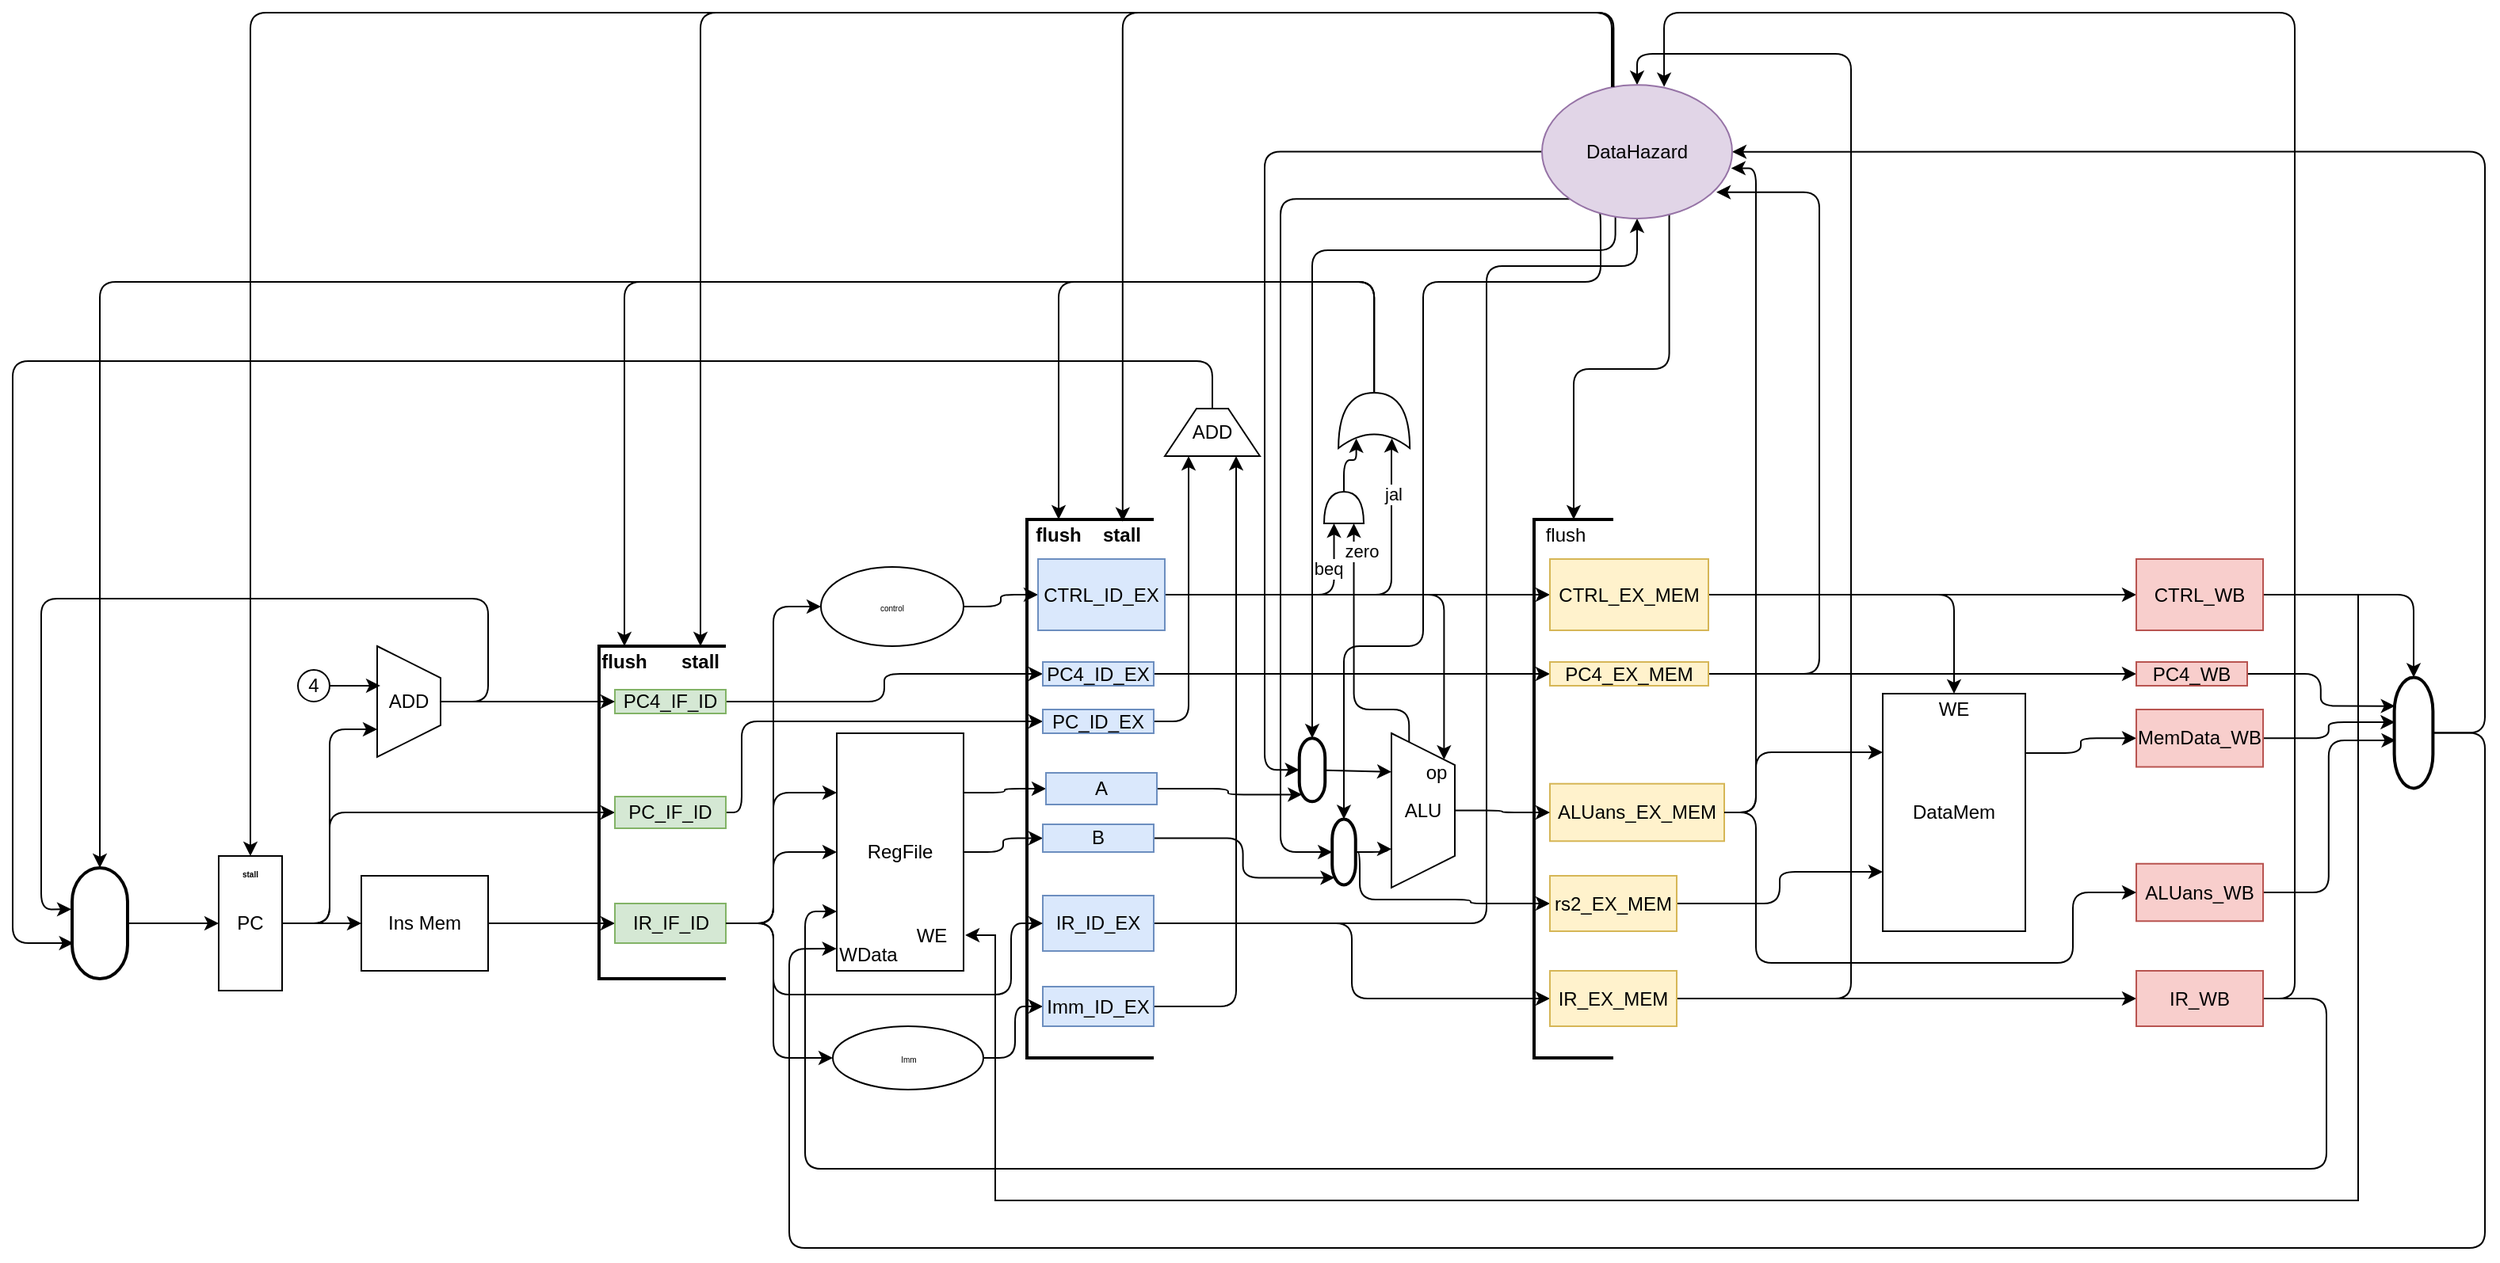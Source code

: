 <mxfile version="14.6.13" type="github">
  <diagram id="iIHYUd3_f0RwSLK5Qi1C" name="Page-1">
    <mxGraphModel dx="2595" dy="1370" grid="1" gridSize="10" guides="1" tooltips="1" connect="1" arrows="1" fold="1" page="1" pageScale="1" pageWidth="2336" pageHeight="1654" math="0" shadow="0">
      <root>
        <mxCell id="0" />
        <mxCell id="1" parent="0" />
        <mxCell id="OzW8gkyC8wNDTE9PfF5A-3" style="edgeStyle=orthogonalEdgeStyle;orthogonalLoop=1;jettySize=auto;html=1;exitX=1;exitY=0.5;exitDx=0;exitDy=0;entryX=0;entryY=0.5;entryDx=0;entryDy=0;" edge="1" parent="1" source="OzW8gkyC8wNDTE9PfF5A-1" target="OzW8gkyC8wNDTE9PfF5A-2">
          <mxGeometry relative="1" as="geometry" />
        </mxCell>
        <mxCell id="OzW8gkyC8wNDTE9PfF5A-16" style="edgeStyle=orthogonalEdgeStyle;orthogonalLoop=1;jettySize=auto;html=1;exitX=1;exitY=0.5;exitDx=0;exitDy=0;entryX=0;entryY=0.5;entryDx=0;entryDy=0;" edge="1" parent="1" source="OzW8gkyC8wNDTE9PfF5A-1" target="OzW8gkyC8wNDTE9PfF5A-12">
          <mxGeometry relative="1" as="geometry">
            <Array as="points">
              <mxPoint x="588" y="1075" />
              <mxPoint x="588" y="1005" />
            </Array>
          </mxGeometry>
        </mxCell>
        <mxCell id="OzW8gkyC8wNDTE9PfF5A-19" style="edgeStyle=orthogonalEdgeStyle;orthogonalLoop=1;jettySize=auto;html=1;exitX=1;exitY=0.5;exitDx=0;exitDy=0;entryX=0.75;entryY=1;entryDx=0;entryDy=0;" edge="1" parent="1" source="OzW8gkyC8wNDTE9PfF5A-1" target="OzW8gkyC8wNDTE9PfF5A-17">
          <mxGeometry relative="1" as="geometry" />
        </mxCell>
        <mxCell id="OzW8gkyC8wNDTE9PfF5A-15" style="edgeStyle=orthogonalEdgeStyle;orthogonalLoop=1;jettySize=auto;html=1;exitX=1;exitY=0.5;exitDx=0;exitDy=0;entryX=0;entryY=0.5;entryDx=0;entryDy=0;" edge="1" parent="1" source="OzW8gkyC8wNDTE9PfF5A-2" target="OzW8gkyC8wNDTE9PfF5A-11">
          <mxGeometry relative="1" as="geometry" />
        </mxCell>
        <mxCell id="OzW8gkyC8wNDTE9PfF5A-2" value="Ins Mem" style="whiteSpace=wrap;html=1;" vertex="1" parent="1">
          <mxGeometry x="608" y="1045" width="80" height="60" as="geometry" />
        </mxCell>
        <mxCell id="OzW8gkyC8wNDTE9PfF5A-73" style="edgeStyle=orthogonalEdgeStyle;orthogonalLoop=1;jettySize=auto;html=1;entryX=0;entryY=0.5;entryDx=0;entryDy=0;fontSize=5;" edge="1" parent="1" source="OzW8gkyC8wNDTE9PfF5A-12" target="OzW8gkyC8wNDTE9PfF5A-71">
          <mxGeometry relative="1" as="geometry">
            <Array as="points">
              <mxPoint x="848" y="1005" />
              <mxPoint x="848" y="948" />
            </Array>
          </mxGeometry>
        </mxCell>
        <mxCell id="OzW8gkyC8wNDTE9PfF5A-12" value="PC_IF_ID" style="whiteSpace=wrap;html=1;labelBackgroundColor=none;labelBorderColor=none;fillColor=#d5e8d4;strokeColor=#82b366;" vertex="1" parent="1">
          <mxGeometry x="768" y="995" width="70" height="20" as="geometry" />
        </mxCell>
        <mxCell id="OzW8gkyC8wNDTE9PfF5A-74" style="edgeStyle=orthogonalEdgeStyle;orthogonalLoop=1;jettySize=auto;html=1;exitX=1;exitY=0.5;exitDx=0;exitDy=0;entryX=0;entryY=0.5;entryDx=0;entryDy=0;fontSize=5;" edge="1" parent="1" source="OzW8gkyC8wNDTE9PfF5A-13" target="OzW8gkyC8wNDTE9PfF5A-70">
          <mxGeometry relative="1" as="geometry" />
        </mxCell>
        <mxCell id="OzW8gkyC8wNDTE9PfF5A-13" value="PC4_IF_ID" style="whiteSpace=wrap;html=1;labelBackgroundColor=none;labelBorderColor=none;fillColor=#d5e8d4;strokeColor=#82b366;" vertex="1" parent="1">
          <mxGeometry x="768" y="927.5" width="70" height="15" as="geometry" />
        </mxCell>
        <mxCell id="OzW8gkyC8wNDTE9PfF5A-18" style="edgeStyle=orthogonalEdgeStyle;orthogonalLoop=1;jettySize=auto;html=1;entryX=0;entryY=0.5;entryDx=0;entryDy=0;" edge="1" parent="1" source="OzW8gkyC8wNDTE9PfF5A-17" target="OzW8gkyC8wNDTE9PfF5A-13">
          <mxGeometry relative="1" as="geometry" />
        </mxCell>
        <mxCell id="OzW8gkyC8wNDTE9PfF5A-144" style="edgeStyle=orthogonalEdgeStyle;orthogonalLoop=1;jettySize=auto;html=1;entryX=0.374;entryY=1.014;entryDx=0;entryDy=0;entryPerimeter=0;" edge="1" parent="1" source="OzW8gkyC8wNDTE9PfF5A-17" target="OzW8gkyC8wNDTE9PfF5A-27">
          <mxGeometry relative="1" as="geometry">
            <Array as="points">
              <mxPoint x="688" y="935" />
              <mxPoint x="688" y="870" />
              <mxPoint x="406" y="870" />
              <mxPoint x="406" y="1066" />
            </Array>
          </mxGeometry>
        </mxCell>
        <mxCell id="OzW8gkyC8wNDTE9PfF5A-17" value="ADD" style="shape=trapezoid;perimeter=trapezoidPerimeter;whiteSpace=wrap;html=1;fixedSize=1;direction=south;" vertex="1" parent="1">
          <mxGeometry x="618" y="900" width="40" height="70" as="geometry" />
        </mxCell>
        <mxCell id="OzW8gkyC8wNDTE9PfF5A-25" style="edgeStyle=orthogonalEdgeStyle;orthogonalLoop=1;jettySize=auto;html=1;entryX=0.357;entryY=0.95;entryDx=0;entryDy=0;entryPerimeter=0;" edge="1" parent="1" source="OzW8gkyC8wNDTE9PfF5A-22" target="OzW8gkyC8wNDTE9PfF5A-17">
          <mxGeometry relative="1" as="geometry" />
        </mxCell>
        <mxCell id="OzW8gkyC8wNDTE9PfF5A-22" value="4" style="ellipse;whiteSpace=wrap;html=1;aspect=fixed;" vertex="1" parent="1">
          <mxGeometry x="568" y="915" width="20" height="20" as="geometry" />
        </mxCell>
        <mxCell id="OzW8gkyC8wNDTE9PfF5A-36" style="edgeStyle=orthogonalEdgeStyle;orthogonalLoop=1;jettySize=auto;html=1;exitX=0.5;exitY=0;exitDx=0;exitDy=0;exitPerimeter=0;" edge="1" parent="1" source="OzW8gkyC8wNDTE9PfF5A-27" target="OzW8gkyC8wNDTE9PfF5A-1">
          <mxGeometry relative="1" as="geometry" />
        </mxCell>
        <mxCell id="OzW8gkyC8wNDTE9PfF5A-27" value="" style="strokeWidth=2;html=1;shape=mxgraph.flowchart.terminator;whiteSpace=wrap;rotation=90;" vertex="1" parent="1">
          <mxGeometry x="408" y="1057.5" width="70" height="35" as="geometry" />
        </mxCell>
        <mxCell id="OzW8gkyC8wNDTE9PfF5A-166" style="edgeStyle=orthogonalEdgeStyle;orthogonalLoop=1;jettySize=auto;html=1;entryX=-0.002;entryY=0.907;entryDx=0;entryDy=0;entryPerimeter=0;" edge="1" parent="1" source="OzW8gkyC8wNDTE9PfF5A-35" target="OzW8gkyC8wNDTE9PfF5A-41">
          <mxGeometry relative="1" as="geometry">
            <Array as="points">
              <mxPoint x="1948" y="955" />
              <mxPoint x="1948" y="1280" />
              <mxPoint x="878" y="1280" />
              <mxPoint x="878" y="1091" />
            </Array>
          </mxGeometry>
        </mxCell>
        <mxCell id="OzW8gkyC8wNDTE9PfF5A-183" style="edgeStyle=orthogonalEdgeStyle;orthogonalLoop=1;jettySize=auto;html=1;entryX=1;entryY=0.5;entryDx=0;entryDy=0;" edge="1" parent="1" source="OzW8gkyC8wNDTE9PfF5A-35" target="OzW8gkyC8wNDTE9PfF5A-170">
          <mxGeometry relative="1" as="geometry">
            <Array as="points">
              <mxPoint x="1948" y="955" />
              <mxPoint x="1948" y="588" />
            </Array>
          </mxGeometry>
        </mxCell>
        <mxCell id="OzW8gkyC8wNDTE9PfF5A-35" value="" style="strokeWidth=2;html=1;shape=mxgraph.flowchart.terminator;whiteSpace=wrap;rotation=90;" vertex="1" parent="1">
          <mxGeometry x="1868" y="942.5" width="70" height="24.38" as="geometry" />
        </mxCell>
        <mxCell id="OzW8gkyC8wNDTE9PfF5A-68" style="edgeStyle=orthogonalEdgeStyle;orthogonalLoop=1;jettySize=auto;html=1;exitX=1;exitY=0.25;exitDx=0;exitDy=0;entryX=0;entryY=0.5;entryDx=0;entryDy=0;fontSize=5;" edge="1" parent="1" source="OzW8gkyC8wNDTE9PfF5A-41" target="OzW8gkyC8wNDTE9PfF5A-66">
          <mxGeometry relative="1" as="geometry" />
        </mxCell>
        <mxCell id="OzW8gkyC8wNDTE9PfF5A-69" style="edgeStyle=orthogonalEdgeStyle;orthogonalLoop=1;jettySize=auto;html=1;exitX=1;exitY=0.5;exitDx=0;exitDy=0;fontSize=5;" edge="1" parent="1" source="OzW8gkyC8wNDTE9PfF5A-41" target="OzW8gkyC8wNDTE9PfF5A-65">
          <mxGeometry relative="1" as="geometry" />
        </mxCell>
        <mxCell id="OzW8gkyC8wNDTE9PfF5A-44" value="" style="whiteSpace=wrap;html=1;labelBackgroundColor=none;labelBorderColor=none;fillColor=#d5e8d4;strokeColor=#82b366;" vertex="1" connectable="0" parent="1">
          <mxGeometry x="768" y="1062.5" width="70" height="25" as="geometry" />
        </mxCell>
        <mxCell id="OzW8gkyC8wNDTE9PfF5A-11" value="IR_IF_ID" style="html=1;fillColor=#d5e8d4;strokeColor=#82b366;" vertex="1" parent="OzW8gkyC8wNDTE9PfF5A-44">
          <mxGeometry width="70" height="25" as="geometry" />
        </mxCell>
        <mxCell id="OzW8gkyC8wNDTE9PfF5A-51" style="edgeStyle=orthogonalEdgeStyle;orthogonalLoop=1;jettySize=auto;html=1;entryX=0;entryY=0.25;entryDx=0;entryDy=0;fontSize=5;" edge="1" parent="1" source="OzW8gkyC8wNDTE9PfF5A-11" target="OzW8gkyC8wNDTE9PfF5A-41">
          <mxGeometry relative="1" as="geometry">
            <Array as="points">
              <mxPoint x="868" y="1075" />
              <mxPoint x="868" y="993" />
            </Array>
          </mxGeometry>
        </mxCell>
        <mxCell id="OzW8gkyC8wNDTE9PfF5A-52" style="edgeStyle=orthogonalEdgeStyle;orthogonalLoop=1;jettySize=auto;html=1;fontSize=5;" edge="1" parent="1" source="OzW8gkyC8wNDTE9PfF5A-11" target="OzW8gkyC8wNDTE9PfF5A-41">
          <mxGeometry relative="1" as="geometry">
            <Array as="points">
              <mxPoint x="868" y="1075" />
              <mxPoint x="868" y="1030" />
            </Array>
          </mxGeometry>
        </mxCell>
        <mxCell id="OzW8gkyC8wNDTE9PfF5A-75" style="edgeStyle=orthogonalEdgeStyle;orthogonalLoop=1;jettySize=auto;html=1;entryX=0;entryY=0.5;entryDx=0;entryDy=0;fontSize=5;" edge="1" parent="1" source="OzW8gkyC8wNDTE9PfF5A-53" target="OzW8gkyC8wNDTE9PfF5A-64">
          <mxGeometry relative="1" as="geometry" />
        </mxCell>
        <mxCell id="OzW8gkyC8wNDTE9PfF5A-53" value="control" style="ellipse;whiteSpace=wrap;html=1;fontSize=5;" vertex="1" parent="1">
          <mxGeometry x="898" y="850" width="90" height="50" as="geometry" />
        </mxCell>
        <mxCell id="OzW8gkyC8wNDTE9PfF5A-54" style="edgeStyle=orthogonalEdgeStyle;orthogonalLoop=1;jettySize=auto;html=1;entryX=0;entryY=0.5;entryDx=0;entryDy=0;fontSize=5;" edge="1" parent="1" source="OzW8gkyC8wNDTE9PfF5A-11" target="OzW8gkyC8wNDTE9PfF5A-53">
          <mxGeometry relative="1" as="geometry" />
        </mxCell>
        <mxCell id="OzW8gkyC8wNDTE9PfF5A-81" style="edgeStyle=orthogonalEdgeStyle;orthogonalLoop=1;jettySize=auto;html=1;entryX=0;entryY=0.5;entryDx=0;entryDy=0;fontSize=5;" edge="1" parent="1" source="OzW8gkyC8wNDTE9PfF5A-55" target="OzW8gkyC8wNDTE9PfF5A-61">
          <mxGeometry relative="1" as="geometry" />
        </mxCell>
        <mxCell id="OzW8gkyC8wNDTE9PfF5A-55" value="Imm" style="ellipse;whiteSpace=wrap;html=1;fontSize=5;" vertex="1" parent="1">
          <mxGeometry x="905.5" y="1140" width="95" height="40" as="geometry" />
        </mxCell>
        <mxCell id="OzW8gkyC8wNDTE9PfF5A-56" style="edgeStyle=orthogonalEdgeStyle;orthogonalLoop=1;jettySize=auto;html=1;entryX=0;entryY=0.5;entryDx=0;entryDy=0;fontSize=5;" edge="1" parent="1" source="OzW8gkyC8wNDTE9PfF5A-11" target="OzW8gkyC8wNDTE9PfF5A-55">
          <mxGeometry relative="1" as="geometry">
            <Array as="points">
              <mxPoint x="868" y="1075" />
              <mxPoint x="868" y="1160" />
            </Array>
          </mxGeometry>
        </mxCell>
        <mxCell id="OzW8gkyC8wNDTE9PfF5A-115" style="edgeStyle=orthogonalEdgeStyle;orthogonalLoop=1;jettySize=auto;html=1;entryX=0;entryY=0.25;entryDx=0;entryDy=0;" edge="1" parent="1" source="OzW8gkyC8wNDTE9PfF5A-60" target="OzW8gkyC8wNDTE9PfF5A-113">
          <mxGeometry relative="1" as="geometry">
            <Array as="points">
              <mxPoint x="1488" y="1005" />
              <mxPoint x="1488" y="967" />
              <mxPoint x="1568" y="967" />
            </Array>
          </mxGeometry>
        </mxCell>
        <mxCell id="OzW8gkyC8wNDTE9PfF5A-174" style="edgeStyle=orthogonalEdgeStyle;orthogonalLoop=1;jettySize=auto;html=1;entryX=0.995;entryY=0.623;entryDx=0;entryDy=0;entryPerimeter=0;" edge="1" parent="1" source="OzW8gkyC8wNDTE9PfF5A-60" target="OzW8gkyC8wNDTE9PfF5A-170">
          <mxGeometry relative="1" as="geometry">
            <Array as="points">
              <mxPoint x="1488" y="1005" />
              <mxPoint x="1488" y="598" />
            </Array>
          </mxGeometry>
        </mxCell>
        <mxCell id="OzW8gkyC8wNDTE9PfF5A-60" value="ALUans_EX_MEM" style="whiteSpace=wrap;html=1;fillColor=#fff2cc;strokeColor=#d6b656;" vertex="1" parent="1">
          <mxGeometry x="1358" y="986.87" width="110" height="36.25" as="geometry" />
        </mxCell>
        <mxCell id="OzW8gkyC8wNDTE9PfF5A-141" style="edgeStyle=orthogonalEdgeStyle;orthogonalLoop=1;jettySize=auto;html=1;entryX=0.75;entryY=1;entryDx=0;entryDy=0;" edge="1" parent="1" source="OzW8gkyC8wNDTE9PfF5A-61" target="OzW8gkyC8wNDTE9PfF5A-138">
          <mxGeometry relative="1" as="geometry" />
        </mxCell>
        <mxCell id="OzW8gkyC8wNDTE9PfF5A-61" value="Imm_ID_EX" style="whiteSpace=wrap;html=1;fillColor=#dae8fc;strokeColor=#6c8ebf;" vertex="1" parent="1">
          <mxGeometry x="1038" y="1115" width="70" height="25" as="geometry" />
        </mxCell>
        <mxCell id="OzW8gkyC8wNDTE9PfF5A-100" style="edgeStyle=orthogonalEdgeStyle;orthogonalLoop=1;jettySize=auto;html=1;entryX=0;entryY=0.5;entryDx=0;entryDy=0;fontSize=5;" edge="1" parent="1" source="OzW8gkyC8wNDTE9PfF5A-63" target="OzW8gkyC8wNDTE9PfF5A-99">
          <mxGeometry relative="1" as="geometry" />
        </mxCell>
        <mxCell id="OzW8gkyC8wNDTE9PfF5A-182" style="edgeStyle=orthogonalEdgeStyle;orthogonalLoop=1;jettySize=auto;html=1;entryX=0.5;entryY=1;entryDx=0;entryDy=0;" edge="1" parent="1" source="OzW8gkyC8wNDTE9PfF5A-63" target="OzW8gkyC8wNDTE9PfF5A-170">
          <mxGeometry relative="1" as="geometry">
            <Array as="points">
              <mxPoint x="1318" y="1075" />
              <mxPoint x="1318" y="660" />
              <mxPoint x="1413" y="660" />
            </Array>
          </mxGeometry>
        </mxCell>
        <mxCell id="OzW8gkyC8wNDTE9PfF5A-63" value="IR_ID_EX" style="whiteSpace=wrap;html=1;fillColor=#dae8fc;strokeColor=#6c8ebf;" vertex="1" parent="1">
          <mxGeometry x="1038" y="1057.5" width="70" height="35" as="geometry" />
        </mxCell>
        <mxCell id="OzW8gkyC8wNDTE9PfF5A-107" style="edgeStyle=orthogonalEdgeStyle;orthogonalLoop=1;jettySize=auto;html=1;entryX=0;entryY=0.5;entryDx=0;entryDy=0;fontSize=5;" edge="1" parent="1" source="OzW8gkyC8wNDTE9PfF5A-64" target="OzW8gkyC8wNDTE9PfF5A-106">
          <mxGeometry relative="1" as="geometry" />
        </mxCell>
        <mxCell id="OzW8gkyC8wNDTE9PfF5A-132" style="edgeStyle=orthogonalEdgeStyle;orthogonalLoop=1;jettySize=auto;html=1;entryX=0;entryY=0.25;entryDx=0;entryDy=0;entryPerimeter=0;" edge="1" parent="1" source="OzW8gkyC8wNDTE9PfF5A-64" target="OzW8gkyC8wNDTE9PfF5A-131">
          <mxGeometry relative="1" as="geometry" />
        </mxCell>
        <mxCell id="OzW8gkyC8wNDTE9PfF5A-134" value="beq" style="edgeLabel;html=1;align=center;verticalAlign=middle;resizable=0;points=[];" vertex="1" connectable="0" parent="OzW8gkyC8wNDTE9PfF5A-132">
          <mxGeometry x="0.459" y="10" relative="1" as="geometry">
            <mxPoint x="6" y="-13" as="offset" />
          </mxGeometry>
        </mxCell>
        <mxCell id="OzW8gkyC8wNDTE9PfF5A-147" style="edgeStyle=orthogonalEdgeStyle;orthogonalLoop=1;jettySize=auto;html=1;entryX=0.175;entryY=0.75;entryDx=0;entryDy=0;entryPerimeter=0;" edge="1" parent="1" source="OzW8gkyC8wNDTE9PfF5A-64" target="OzW8gkyC8wNDTE9PfF5A-145">
          <mxGeometry relative="1" as="geometry">
            <Array as="points">
              <mxPoint x="1258" y="868" />
              <mxPoint x="1258" y="776" />
            </Array>
          </mxGeometry>
        </mxCell>
        <mxCell id="OzW8gkyC8wNDTE9PfF5A-148" value="jal" style="edgeLabel;html=1;align=center;verticalAlign=middle;resizable=0;points=[];" vertex="1" connectable="0" parent="OzW8gkyC8wNDTE9PfF5A-147">
          <mxGeometry x="0.711" y="-1" relative="1" as="geometry">
            <mxPoint as="offset" />
          </mxGeometry>
        </mxCell>
        <mxCell id="OzW8gkyC8wNDTE9PfF5A-204" style="edgeStyle=orthogonalEdgeStyle;orthogonalLoop=1;jettySize=auto;html=1;entryX=0;entryY=0;entryDx=0;entryDy=0;" edge="1" parent="1" source="OzW8gkyC8wNDTE9PfF5A-64" target="OzW8gkyC8wNDTE9PfF5A-82">
          <mxGeometry relative="1" as="geometry" />
        </mxCell>
        <mxCell id="OzW8gkyC8wNDTE9PfF5A-64" value="CTRL_ID_EX" style="whiteSpace=wrap;html=1;fillColor=#dae8fc;strokeColor=#6c8ebf;" vertex="1" parent="1">
          <mxGeometry x="1035" y="845" width="80" height="45" as="geometry" />
        </mxCell>
        <mxCell id="OzW8gkyC8wNDTE9PfF5A-97" style="edgeStyle=orthogonalEdgeStyle;orthogonalLoop=1;jettySize=auto;html=1;entryX=0.89;entryY=0.89;entryDx=0;entryDy=0;entryPerimeter=0;fontSize=5;" edge="1" parent="1" source="OzW8gkyC8wNDTE9PfF5A-65" target="OzW8gkyC8wNDTE9PfF5A-90">
          <mxGeometry relative="1" as="geometry" />
        </mxCell>
        <mxCell id="OzW8gkyC8wNDTE9PfF5A-65" value="B" style="whiteSpace=wrap;html=1;fillColor=#dae8fc;strokeColor=#6c8ebf;" vertex="1" parent="1">
          <mxGeometry x="1038" y="1012.5" width="70" height="17.5" as="geometry" />
        </mxCell>
        <mxCell id="OzW8gkyC8wNDTE9PfF5A-96" style="edgeStyle=orthogonalEdgeStyle;orthogonalLoop=1;jettySize=auto;html=1;entryX=0.89;entryY=0.89;entryDx=0;entryDy=0;entryPerimeter=0;fontSize=5;" edge="1" parent="1" source="OzW8gkyC8wNDTE9PfF5A-66" target="OzW8gkyC8wNDTE9PfF5A-84">
          <mxGeometry relative="1" as="geometry" />
        </mxCell>
        <mxCell id="OzW8gkyC8wNDTE9PfF5A-66" value="A" style="whiteSpace=wrap;html=1;fillColor=#dae8fc;strokeColor=#6c8ebf;" vertex="1" parent="1">
          <mxGeometry x="1040" y="980" width="70" height="20" as="geometry" />
        </mxCell>
        <mxCell id="OzW8gkyC8wNDTE9PfF5A-105" style="edgeStyle=orthogonalEdgeStyle;orthogonalLoop=1;jettySize=auto;html=1;entryX=0;entryY=0.5;entryDx=0;entryDy=0;fontSize=5;" edge="1" parent="1" source="OzW8gkyC8wNDTE9PfF5A-70" target="OzW8gkyC8wNDTE9PfF5A-104">
          <mxGeometry relative="1" as="geometry" />
        </mxCell>
        <mxCell id="OzW8gkyC8wNDTE9PfF5A-70" value="PC4_ID_EX" style="whiteSpace=wrap;html=1;fillColor=#dae8fc;strokeColor=#6c8ebf;" vertex="1" parent="1">
          <mxGeometry x="1038" y="910" width="70" height="15" as="geometry" />
        </mxCell>
        <mxCell id="OzW8gkyC8wNDTE9PfF5A-142" style="edgeStyle=orthogonalEdgeStyle;orthogonalLoop=1;jettySize=auto;html=1;entryX=0.25;entryY=1;entryDx=0;entryDy=0;" edge="1" parent="1" source="OzW8gkyC8wNDTE9PfF5A-71" target="OzW8gkyC8wNDTE9PfF5A-138">
          <mxGeometry relative="1" as="geometry" />
        </mxCell>
        <mxCell id="OzW8gkyC8wNDTE9PfF5A-71" value="PC_ID_EX" style="whiteSpace=wrap;html=1;fillColor=#dae8fc;strokeColor=#6c8ebf;" vertex="1" parent="1">
          <mxGeometry x="1038" y="940" width="70" height="15" as="geometry" />
        </mxCell>
        <mxCell id="OzW8gkyC8wNDTE9PfF5A-77" style="edgeStyle=orthogonalEdgeStyle;orthogonalLoop=1;jettySize=auto;html=1;entryX=0;entryY=0.5;entryDx=0;entryDy=0;fontSize=5;" edge="1" parent="1" source="OzW8gkyC8wNDTE9PfF5A-11" target="OzW8gkyC8wNDTE9PfF5A-63">
          <mxGeometry relative="1" as="geometry">
            <Array as="points">
              <mxPoint x="868" y="1075" />
              <mxPoint x="868" y="1120" />
              <mxPoint x="1018" y="1120" />
              <mxPoint x="1018" y="1075" />
            </Array>
          </mxGeometry>
        </mxCell>
        <mxCell id="OzW8gkyC8wNDTE9PfF5A-98" style="edgeStyle=orthogonalEdgeStyle;orthogonalLoop=1;jettySize=auto;html=1;entryX=0;entryY=0.5;entryDx=0;entryDy=0;fontSize=5;" edge="1" parent="1" source="OzW8gkyC8wNDTE9PfF5A-82" target="OzW8gkyC8wNDTE9PfF5A-60">
          <mxGeometry relative="1" as="geometry" />
        </mxCell>
        <mxCell id="OzW8gkyC8wNDTE9PfF5A-133" style="edgeStyle=orthogonalEdgeStyle;orthogonalLoop=1;jettySize=auto;html=1;exitX=0;exitY=0.75;exitDx=0;exitDy=0;entryX=0;entryY=0.75;entryDx=0;entryDy=0;entryPerimeter=0;" edge="1" parent="1" source="OzW8gkyC8wNDTE9PfF5A-82" target="OzW8gkyC8wNDTE9PfF5A-131">
          <mxGeometry relative="1" as="geometry">
            <Array as="points">
              <mxPoint x="1269" y="940" />
              <mxPoint x="1234" y="940" />
            </Array>
          </mxGeometry>
        </mxCell>
        <mxCell id="OzW8gkyC8wNDTE9PfF5A-135" value="zero" style="edgeLabel;html=1;align=center;verticalAlign=middle;resizable=0;points=[];" vertex="1" connectable="0" parent="OzW8gkyC8wNDTE9PfF5A-133">
          <mxGeometry x="0.596" y="-2" relative="1" as="geometry">
            <mxPoint x="2" y="-18" as="offset" />
          </mxGeometry>
        </mxCell>
        <mxCell id="OzW8gkyC8wNDTE9PfF5A-88" style="edgeStyle=orthogonalEdgeStyle;orthogonalLoop=1;jettySize=auto;html=1;entryX=0.25;entryY=1;entryDx=0;entryDy=0;fontSize=5;" edge="1" parent="1" source="OzW8gkyC8wNDTE9PfF5A-84" target="OzW8gkyC8wNDTE9PfF5A-82">
          <mxGeometry relative="1" as="geometry">
            <Array as="points">
              <mxPoint x="1228" y="979" />
            </Array>
          </mxGeometry>
        </mxCell>
        <mxCell id="OzW8gkyC8wNDTE9PfF5A-84" value="" style="strokeWidth=2;html=1;shape=mxgraph.flowchart.terminator;whiteSpace=wrap;rotation=90;" vertex="1" parent="1">
          <mxGeometry x="1188" y="970" width="40" height="16.25" as="geometry" />
        </mxCell>
        <mxCell id="OzW8gkyC8wNDTE9PfF5A-92" style="edgeStyle=orthogonalEdgeStyle;orthogonalLoop=1;jettySize=auto;html=1;entryX=0.75;entryY=1;entryDx=0;entryDy=0;fontSize=5;" edge="1" parent="1" source="OzW8gkyC8wNDTE9PfF5A-90" target="OzW8gkyC8wNDTE9PfF5A-82">
          <mxGeometry relative="1" as="geometry" />
        </mxCell>
        <mxCell id="OzW8gkyC8wNDTE9PfF5A-103" style="edgeStyle=orthogonalEdgeStyle;orthogonalLoop=1;jettySize=auto;html=1;entryX=0;entryY=0.5;entryDx=0;entryDy=0;fontSize=5;exitX=0.5;exitY=0;exitDx=0;exitDy=0;exitPerimeter=0;" edge="1" parent="1" source="OzW8gkyC8wNDTE9PfF5A-90" target="OzW8gkyC8wNDTE9PfF5A-102">
          <mxGeometry relative="1" as="geometry">
            <Array as="points">
              <mxPoint x="1238" y="1030" />
              <mxPoint x="1238" y="1060" />
              <mxPoint x="1308" y="1060" />
              <mxPoint x="1308" y="1063" />
            </Array>
          </mxGeometry>
        </mxCell>
        <mxCell id="OzW8gkyC8wNDTE9PfF5A-90" value="" style="strokeWidth=2;html=1;shape=mxgraph.flowchart.terminator;whiteSpace=wrap;rotation=90;" vertex="1" parent="1">
          <mxGeometry x="1207.21" y="1022.61" width="41.57" height="14.77" as="geometry" />
        </mxCell>
        <mxCell id="OzW8gkyC8wNDTE9PfF5A-126" style="edgeStyle=orthogonalEdgeStyle;orthogonalLoop=1;jettySize=auto;html=1;entryX=0;entryY=0.5;entryDx=0;entryDy=0;" edge="1" parent="1" source="OzW8gkyC8wNDTE9PfF5A-99" target="OzW8gkyC8wNDTE9PfF5A-118">
          <mxGeometry relative="1" as="geometry" />
        </mxCell>
        <mxCell id="OzW8gkyC8wNDTE9PfF5A-178" style="edgeStyle=orthogonalEdgeStyle;orthogonalLoop=1;jettySize=auto;html=1;entryX=0.5;entryY=0;entryDx=0;entryDy=0;" edge="1" parent="1" source="OzW8gkyC8wNDTE9PfF5A-99" target="OzW8gkyC8wNDTE9PfF5A-170">
          <mxGeometry relative="1" as="geometry">
            <Array as="points">
              <mxPoint x="1548" y="1123" />
              <mxPoint x="1548" y="526" />
              <mxPoint x="1413" y="526" />
            </Array>
          </mxGeometry>
        </mxCell>
        <mxCell id="OzW8gkyC8wNDTE9PfF5A-99" value="IR_EX_MEM" style="whiteSpace=wrap;html=1;fillColor=#fff2cc;strokeColor=#d6b656;" vertex="1" parent="1">
          <mxGeometry x="1358" y="1105" width="80" height="35" as="geometry" />
        </mxCell>
        <mxCell id="OzW8gkyC8wNDTE9PfF5A-117" style="edgeStyle=orthogonalEdgeStyle;orthogonalLoop=1;jettySize=auto;html=1;entryX=0;entryY=0.75;entryDx=0;entryDy=0;" edge="1" parent="1" source="OzW8gkyC8wNDTE9PfF5A-102" target="OzW8gkyC8wNDTE9PfF5A-113">
          <mxGeometry relative="1" as="geometry" />
        </mxCell>
        <mxCell id="OzW8gkyC8wNDTE9PfF5A-102" value="rs2_EX_MEM" style="whiteSpace=wrap;html=1;fillColor=#fff2cc;strokeColor=#d6b656;" vertex="1" parent="1">
          <mxGeometry x="1358" y="1045" width="80" height="35" as="geometry" />
        </mxCell>
        <mxCell id="OzW8gkyC8wNDTE9PfF5A-124" style="edgeStyle=orthogonalEdgeStyle;orthogonalLoop=1;jettySize=auto;html=1;entryX=0;entryY=0.5;entryDx=0;entryDy=0;" edge="1" parent="1" source="OzW8gkyC8wNDTE9PfF5A-104" target="OzW8gkyC8wNDTE9PfF5A-121">
          <mxGeometry relative="1" as="geometry" />
        </mxCell>
        <mxCell id="OzW8gkyC8wNDTE9PfF5A-173" style="edgeStyle=orthogonalEdgeStyle;orthogonalLoop=1;jettySize=auto;html=1;entryX=0.917;entryY=0.803;entryDx=0;entryDy=0;entryPerimeter=0;" edge="1" parent="1" source="OzW8gkyC8wNDTE9PfF5A-104" target="OzW8gkyC8wNDTE9PfF5A-170">
          <mxGeometry relative="1" as="geometry">
            <Array as="points">
              <mxPoint x="1528" y="918" />
              <mxPoint x="1528" y="613" />
            </Array>
          </mxGeometry>
        </mxCell>
        <mxCell id="OzW8gkyC8wNDTE9PfF5A-104" value="PC4_EX_MEM" style="whiteSpace=wrap;html=1;fillColor=#fff2cc;strokeColor=#d6b656;" vertex="1" parent="1">
          <mxGeometry x="1358" y="910" width="100" height="15" as="geometry" />
        </mxCell>
        <mxCell id="OzW8gkyC8wNDTE9PfF5A-123" style="edgeStyle=orthogonalEdgeStyle;orthogonalLoop=1;jettySize=auto;html=1;entryX=0;entryY=0.5;entryDx=0;entryDy=0;" edge="1" parent="1" source="OzW8gkyC8wNDTE9PfF5A-106" target="OzW8gkyC8wNDTE9PfF5A-122">
          <mxGeometry relative="1" as="geometry" />
        </mxCell>
        <mxCell id="OzW8gkyC8wNDTE9PfF5A-201" style="edgeStyle=orthogonalEdgeStyle;orthogonalLoop=1;jettySize=auto;html=1;entryX=0.5;entryY=0;entryDx=0;entryDy=0;" edge="1" parent="1" source="OzW8gkyC8wNDTE9PfF5A-106" target="OzW8gkyC8wNDTE9PfF5A-113">
          <mxGeometry relative="1" as="geometry" />
        </mxCell>
        <mxCell id="OzW8gkyC8wNDTE9PfF5A-106" value="CTRL_EX_MEM" style="whiteSpace=wrap;html=1;fillColor=#fff2cc;strokeColor=#d6b656;" vertex="1" parent="1">
          <mxGeometry x="1358" y="845" width="100" height="45" as="geometry" />
        </mxCell>
        <mxCell id="OzW8gkyC8wNDTE9PfF5A-125" style="edgeStyle=orthogonalEdgeStyle;orthogonalLoop=1;jettySize=auto;html=1;exitX=1;exitY=0.25;exitDx=0;exitDy=0;entryX=0;entryY=0.5;entryDx=0;entryDy=0;" edge="1" parent="1" source="OzW8gkyC8wNDTE9PfF5A-113" target="OzW8gkyC8wNDTE9PfF5A-120">
          <mxGeometry relative="1" as="geometry" />
        </mxCell>
        <mxCell id="OzW8gkyC8wNDTE9PfF5A-161" style="edgeStyle=orthogonalEdgeStyle;orthogonalLoop=1;jettySize=auto;html=1;entryX=0;entryY=0.75;entryDx=0;entryDy=0;" edge="1" parent="1" source="OzW8gkyC8wNDTE9PfF5A-118" target="OzW8gkyC8wNDTE9PfF5A-41">
          <mxGeometry relative="1" as="geometry">
            <Array as="points">
              <mxPoint x="1848" y="1122" />
              <mxPoint x="1848" y="1230" />
              <mxPoint x="888" y="1230" />
              <mxPoint x="888" y="1068" />
            </Array>
          </mxGeometry>
        </mxCell>
        <mxCell id="OzW8gkyC8wNDTE9PfF5A-200" style="edgeStyle=orthogonalEdgeStyle;orthogonalLoop=1;jettySize=auto;html=1;entryX=0.642;entryY=0.014;entryDx=0;entryDy=0;entryPerimeter=0;" edge="1" parent="1" source="OzW8gkyC8wNDTE9PfF5A-118" target="OzW8gkyC8wNDTE9PfF5A-170">
          <mxGeometry relative="1" as="geometry">
            <Array as="points">
              <mxPoint x="1828" y="1123" />
              <mxPoint x="1828" y="500" />
              <mxPoint x="1430" y="500" />
            </Array>
          </mxGeometry>
        </mxCell>
        <mxCell id="OzW8gkyC8wNDTE9PfF5A-118" value="IR_WB" style="whiteSpace=wrap;html=1;fillColor=#f8cecc;strokeColor=#b85450;" vertex="1" parent="1">
          <mxGeometry x="1728" y="1105" width="80" height="35" as="geometry" />
        </mxCell>
        <mxCell id="OzW8gkyC8wNDTE9PfF5A-164" style="edgeStyle=orthogonalEdgeStyle;orthogonalLoop=1;jettySize=auto;html=1;entryX=0.568;entryY=0.962;entryDx=0;entryDy=0;entryPerimeter=0;" edge="1" parent="1" source="OzW8gkyC8wNDTE9PfF5A-119" target="OzW8gkyC8wNDTE9PfF5A-35">
          <mxGeometry relative="1" as="geometry" />
        </mxCell>
        <mxCell id="OzW8gkyC8wNDTE9PfF5A-119" value="ALUans_WB" style="whiteSpace=wrap;html=1;fillColor=#f8cecc;strokeColor=#b85450;" vertex="1" parent="1">
          <mxGeometry x="1728" y="1037.38" width="80" height="36.25" as="geometry" />
        </mxCell>
        <mxCell id="OzW8gkyC8wNDTE9PfF5A-163" style="edgeStyle=orthogonalEdgeStyle;orthogonalLoop=1;jettySize=auto;html=1;entryX=0.405;entryY=0.985;entryDx=0;entryDy=0;entryPerimeter=0;" edge="1" parent="1" source="OzW8gkyC8wNDTE9PfF5A-120" target="OzW8gkyC8wNDTE9PfF5A-35">
          <mxGeometry relative="1" as="geometry" />
        </mxCell>
        <mxCell id="OzW8gkyC8wNDTE9PfF5A-120" value="MemData_WB" style="whiteSpace=wrap;html=1;fillColor=#f8cecc;strokeColor=#b85450;" vertex="1" parent="1">
          <mxGeometry x="1728" y="940" width="80" height="36.25" as="geometry" />
        </mxCell>
        <mxCell id="OzW8gkyC8wNDTE9PfF5A-162" style="edgeStyle=orthogonalEdgeStyle;orthogonalLoop=1;jettySize=auto;html=1;entryX=0.259;entryY=0.978;entryDx=0;entryDy=0;entryPerimeter=0;" edge="1" parent="1" source="OzW8gkyC8wNDTE9PfF5A-121" target="OzW8gkyC8wNDTE9PfF5A-35">
          <mxGeometry relative="1" as="geometry" />
        </mxCell>
        <mxCell id="OzW8gkyC8wNDTE9PfF5A-121" value="PC4_WB" style="whiteSpace=wrap;html=1;fillColor=#f8cecc;strokeColor=#b85450;" vertex="1" parent="1">
          <mxGeometry x="1728" y="910" width="70" height="15" as="geometry" />
        </mxCell>
        <mxCell id="OzW8gkyC8wNDTE9PfF5A-199" style="edgeStyle=orthogonalEdgeStyle;orthogonalLoop=1;jettySize=auto;html=1;entryX=0;entryY=0.5;entryDx=0;entryDy=0;entryPerimeter=0;" edge="1" parent="1" source="OzW8gkyC8wNDTE9PfF5A-122" target="OzW8gkyC8wNDTE9PfF5A-35">
          <mxGeometry relative="1" as="geometry" />
        </mxCell>
        <mxCell id="OzW8gkyC8wNDTE9PfF5A-207" style="edgeStyle=orthogonalEdgeStyle;rounded=0;orthogonalLoop=1;jettySize=auto;html=1;entryX=1.013;entryY=0.85;entryDx=0;entryDy=0;entryPerimeter=0;" edge="1" parent="1" source="OzW8gkyC8wNDTE9PfF5A-122" target="OzW8gkyC8wNDTE9PfF5A-41">
          <mxGeometry relative="1" as="geometry">
            <Array as="points">
              <mxPoint x="1868" y="868" />
              <mxPoint x="1868" y="1250" />
              <mxPoint x="1008" y="1250" />
              <mxPoint x="1008" y="1083" />
            </Array>
          </mxGeometry>
        </mxCell>
        <mxCell id="OzW8gkyC8wNDTE9PfF5A-122" value="CTRL_WB" style="whiteSpace=wrap;html=1;fillColor=#f8cecc;strokeColor=#b85450;" vertex="1" parent="1">
          <mxGeometry x="1728" y="845" width="80" height="45" as="geometry" />
        </mxCell>
        <mxCell id="OzW8gkyC8wNDTE9PfF5A-128" style="edgeStyle=orthogonalEdgeStyle;orthogonalLoop=1;jettySize=auto;html=1;entryX=0;entryY=0.5;entryDx=0;entryDy=0;" edge="1" parent="1" source="OzW8gkyC8wNDTE9PfF5A-60" target="OzW8gkyC8wNDTE9PfF5A-119">
          <mxGeometry relative="1" as="geometry">
            <Array as="points">
              <mxPoint x="1488" y="1005" />
              <mxPoint x="1488" y="1100" />
              <mxPoint x="1688" y="1100" />
              <mxPoint x="1688" y="1056" />
            </Array>
          </mxGeometry>
        </mxCell>
        <mxCell id="OzW8gkyC8wNDTE9PfF5A-146" style="edgeStyle=orthogonalEdgeStyle;orthogonalLoop=1;jettySize=auto;html=1;entryX=0.175;entryY=0.25;entryDx=0;entryDy=0;entryPerimeter=0;" edge="1" parent="1" source="OzW8gkyC8wNDTE9PfF5A-131" target="OzW8gkyC8wNDTE9PfF5A-145">
          <mxGeometry relative="1" as="geometry" />
        </mxCell>
        <mxCell id="OzW8gkyC8wNDTE9PfF5A-131" value="" style="shape=or;whiteSpace=wrap;html=1;rotation=-90;" vertex="1" parent="1">
          <mxGeometry x="1218" y="800" width="20" height="25" as="geometry" />
        </mxCell>
        <mxCell id="OzW8gkyC8wNDTE9PfF5A-143" style="edgeStyle=orthogonalEdgeStyle;orthogonalLoop=1;jettySize=auto;html=1;entryX=0.679;entryY=0.976;entryDx=0;entryDy=0;entryPerimeter=0;" edge="1" parent="1" source="OzW8gkyC8wNDTE9PfF5A-138" target="OzW8gkyC8wNDTE9PfF5A-27">
          <mxGeometry relative="1" as="geometry">
            <Array as="points">
              <mxPoint x="1145" y="720" />
              <mxPoint x="388" y="720" />
              <mxPoint x="388" y="1088" />
            </Array>
          </mxGeometry>
        </mxCell>
        <mxCell id="OzW8gkyC8wNDTE9PfF5A-138" value="ADD" style="shape=trapezoid;perimeter=trapezoidPerimeter;whiteSpace=wrap;html=1;fixedSize=1;rotation=0;" vertex="1" parent="1">
          <mxGeometry x="1115" y="750" width="60" height="30" as="geometry" />
        </mxCell>
        <mxCell id="OzW8gkyC8wNDTE9PfF5A-149" style="edgeStyle=orthogonalEdgeStyle;orthogonalLoop=1;jettySize=auto;html=1;entryX=0;entryY=0.5;entryDx=0;entryDy=0;entryPerimeter=0;" edge="1" parent="1" source="OzW8gkyC8wNDTE9PfF5A-145" target="OzW8gkyC8wNDTE9PfF5A-27">
          <mxGeometry relative="1" as="geometry">
            <Array as="points">
              <mxPoint x="1247" y="670" />
              <mxPoint x="443" y="670" />
            </Array>
          </mxGeometry>
        </mxCell>
        <mxCell id="OzW8gkyC8wNDTE9PfF5A-151" style="edgeStyle=orthogonalEdgeStyle;orthogonalLoop=1;jettySize=auto;html=1;entryX=0.5;entryY=0;entryDx=0;entryDy=0;" edge="1" parent="1" source="OzW8gkyC8wNDTE9PfF5A-145" target="OzW8gkyC8wNDTE9PfF5A-157">
          <mxGeometry relative="1" as="geometry">
            <mxPoint x="798" y="870" as="targetPoint" />
            <Array as="points">
              <mxPoint x="1247" y="670" />
              <mxPoint x="774" y="670" />
            </Array>
          </mxGeometry>
        </mxCell>
        <mxCell id="OzW8gkyC8wNDTE9PfF5A-155" style="edgeStyle=orthogonalEdgeStyle;orthogonalLoop=1;jettySize=auto;html=1;entryX=0.5;entryY=0;entryDx=0;entryDy=0;" edge="1" parent="1" source="OzW8gkyC8wNDTE9PfF5A-145" target="OzW8gkyC8wNDTE9PfF5A-159">
          <mxGeometry relative="1" as="geometry">
            <mxPoint x="1068" y="790" as="targetPoint" />
            <Array as="points">
              <mxPoint x="1247" y="670" />
              <mxPoint x="1048" y="670" />
            </Array>
          </mxGeometry>
        </mxCell>
        <mxCell id="OzW8gkyC8wNDTE9PfF5A-145" value="" style="shape=xor;whiteSpace=wrap;html=1;rotation=-90;" vertex="1" parent="1">
          <mxGeometry x="1229.57" y="735" width="35" height="45" as="geometry" />
        </mxCell>
        <mxCell id="OzW8gkyC8wNDTE9PfF5A-158" value="" style="group;" vertex="1" connectable="0" parent="1">
          <mxGeometry x="758" y="900" width="80" height="210" as="geometry" />
        </mxCell>
        <mxCell id="OzW8gkyC8wNDTE9PfF5A-150" value="" style="strokeWidth=2;html=1;shape=mxgraph.flowchart.annotation_1;align=left;pointerEvents=1;" vertex="1" parent="OzW8gkyC8wNDTE9PfF5A-158">
          <mxGeometry width="80" height="210" as="geometry" />
        </mxCell>
        <mxCell id="OzW8gkyC8wNDTE9PfF5A-157" value="&lt;b&gt;flush&lt;/b&gt;" style="text;html=1;strokeColor=none;fillColor=none;align=center;verticalAlign=middle;whiteSpace=wrap;" vertex="1" parent="OzW8gkyC8wNDTE9PfF5A-158">
          <mxGeometry width="32" height="20" as="geometry" />
        </mxCell>
        <mxCell id="OzW8gkyC8wNDTE9PfF5A-187" value="&lt;b&gt;stall&lt;/b&gt;" style="text;html=1;strokeColor=none;fillColor=none;align=center;verticalAlign=middle;whiteSpace=wrap;" vertex="1" parent="OzW8gkyC8wNDTE9PfF5A-158">
          <mxGeometry x="48" width="32" height="20" as="geometry" />
        </mxCell>
        <mxCell id="OzW8gkyC8wNDTE9PfF5A-160" value="" style="group;" vertex="1" connectable="0" parent="1">
          <mxGeometry x="1028" y="820" width="80" height="340" as="geometry" />
        </mxCell>
        <mxCell id="OzW8gkyC8wNDTE9PfF5A-154" value="" style="strokeWidth=2;html=1;shape=mxgraph.flowchart.annotation_1;align=left;pointerEvents=1;" vertex="1" parent="OzW8gkyC8wNDTE9PfF5A-160">
          <mxGeometry width="80" height="340" as="geometry" />
        </mxCell>
        <mxCell id="OzW8gkyC8wNDTE9PfF5A-159" value="&lt;b&gt;flush&lt;/b&gt;" style="text;html=1;strokeColor=none;fillColor=none;align=center;verticalAlign=middle;whiteSpace=wrap;" vertex="1" parent="OzW8gkyC8wNDTE9PfF5A-160">
          <mxGeometry width="40" height="20" as="geometry" />
        </mxCell>
        <mxCell id="OzW8gkyC8wNDTE9PfF5A-192" value="&lt;b&gt;stall&lt;/b&gt;" style="text;html=1;strokeColor=none;fillColor=none;align=center;verticalAlign=middle;whiteSpace=wrap;" vertex="1" parent="OzW8gkyC8wNDTE9PfF5A-160">
          <mxGeometry x="40" width="40" height="20" as="geometry" />
        </mxCell>
        <mxCell id="OzW8gkyC8wNDTE9PfF5A-169" value="" style="group;" vertex="1" connectable="0" parent="1">
          <mxGeometry x="908" y="955" width="80" height="150" as="geometry" />
        </mxCell>
        <mxCell id="OzW8gkyC8wNDTE9PfF5A-41" value="RegFile" style="whiteSpace=wrap;html=1;" vertex="1" parent="OzW8gkyC8wNDTE9PfF5A-169">
          <mxGeometry width="80" height="150" as="geometry" />
        </mxCell>
        <mxCell id="OzW8gkyC8wNDTE9PfF5A-167" value="WData" style="text;html=1;strokeColor=none;fillColor=none;align=center;verticalAlign=middle;whiteSpace=wrap;" vertex="1" parent="OzW8gkyC8wNDTE9PfF5A-169">
          <mxGeometry y="130" width="40" height="20" as="geometry" />
        </mxCell>
        <mxCell id="OzW8gkyC8wNDTE9PfF5A-208" value="WE" style="text;html=1;strokeColor=none;fillColor=none;align=center;verticalAlign=middle;whiteSpace=wrap;rounded=0;" vertex="1" parent="OzW8gkyC8wNDTE9PfF5A-169">
          <mxGeometry x="40" y="115" width="40" height="25" as="geometry" />
        </mxCell>
        <mxCell id="OzW8gkyC8wNDTE9PfF5A-179" style="edgeStyle=orthogonalEdgeStyle;orthogonalLoop=1;jettySize=auto;html=1;entryX=0.5;entryY=1;entryDx=0;entryDy=0;entryPerimeter=0;" edge="1" parent="1" source="OzW8gkyC8wNDTE9PfF5A-170" target="OzW8gkyC8wNDTE9PfF5A-84">
          <mxGeometry relative="1" as="geometry">
            <Array as="points">
              <mxPoint x="1178" y="588" />
              <mxPoint x="1178" y="978" />
            </Array>
          </mxGeometry>
        </mxCell>
        <mxCell id="OzW8gkyC8wNDTE9PfF5A-180" style="edgeStyle=orthogonalEdgeStyle;orthogonalLoop=1;jettySize=auto;html=1;exitX=0;exitY=1;exitDx=0;exitDy=0;entryX=0.5;entryY=1;entryDx=0;entryDy=0;entryPerimeter=0;" edge="1" parent="1" source="OzW8gkyC8wNDTE9PfF5A-170" target="OzW8gkyC8wNDTE9PfF5A-90">
          <mxGeometry relative="1" as="geometry">
            <Array as="points">
              <mxPoint x="1188" y="618" />
              <mxPoint x="1188" y="1030" />
            </Array>
          </mxGeometry>
        </mxCell>
        <mxCell id="OzW8gkyC8wNDTE9PfF5A-186" style="edgeStyle=orthogonalEdgeStyle;orthogonalLoop=1;jettySize=auto;html=1;exitX=0.375;exitY=0.052;exitDx=0;exitDy=0;exitPerimeter=0;entryX=0.5;entryY=0;entryDx=0;entryDy=0;" edge="1" parent="1" source="OzW8gkyC8wNDTE9PfF5A-170" target="OzW8gkyC8wNDTE9PfF5A-1">
          <mxGeometry relative="1" as="geometry">
            <mxPoint x="1398" y="510" as="sourcePoint" />
            <mxPoint x="538" y="1000" as="targetPoint" />
            <Array as="points">
              <mxPoint x="1398" y="500" />
              <mxPoint x="538" y="500" />
            </Array>
          </mxGeometry>
        </mxCell>
        <mxCell id="OzW8gkyC8wNDTE9PfF5A-194" style="edgeStyle=orthogonalEdgeStyle;orthogonalLoop=1;jettySize=auto;html=1;exitX=0.669;exitY=0.961;exitDx=0;exitDy=0;entryX=0.5;entryY=0;entryDx=0;entryDy=0;entryPerimeter=0;exitPerimeter=0;" edge="1" parent="1" source="OzW8gkyC8wNDTE9PfF5A-170" target="OzW8gkyC8wNDTE9PfF5A-193">
          <mxGeometry relative="1" as="geometry" />
        </mxCell>
        <mxCell id="OzW8gkyC8wNDTE9PfF5A-196" style="edgeStyle=orthogonalEdgeStyle;orthogonalLoop=1;jettySize=auto;html=1;exitX=0.386;exitY=0.981;exitDx=0;exitDy=0;entryX=0;entryY=0.5;entryDx=0;entryDy=0;entryPerimeter=0;exitPerimeter=0;" edge="1" parent="1" source="OzW8gkyC8wNDTE9PfF5A-170" target="OzW8gkyC8wNDTE9PfF5A-84">
          <mxGeometry relative="1" as="geometry">
            <Array as="points">
              <mxPoint x="1399" y="650" />
              <mxPoint x="1208" y="650" />
            </Array>
          </mxGeometry>
        </mxCell>
        <mxCell id="OzW8gkyC8wNDTE9PfF5A-198" style="edgeStyle=orthogonalEdgeStyle;orthogonalLoop=1;jettySize=auto;html=1;exitX=0.297;exitY=0.954;exitDx=0;exitDy=0;entryX=0;entryY=0.5;entryDx=0;entryDy=0;entryPerimeter=0;exitPerimeter=0;" edge="1" parent="1" source="OzW8gkyC8wNDTE9PfF5A-170" target="OzW8gkyC8wNDTE9PfF5A-90">
          <mxGeometry relative="1" as="geometry">
            <Array as="points">
              <mxPoint x="1390" y="626" />
              <mxPoint x="1390" y="670" />
              <mxPoint x="1278" y="670" />
              <mxPoint x="1278" y="900" />
              <mxPoint x="1228" y="900" />
            </Array>
          </mxGeometry>
        </mxCell>
        <mxCell id="OzW8gkyC8wNDTE9PfF5A-170" value="DataHazard" style="ellipse;whiteSpace=wrap;html=1;fillColor=#e1d5e7;strokeColor=#9673a6;" vertex="1" parent="1">
          <mxGeometry x="1353" y="545.63" width="120" height="84.37" as="geometry" />
        </mxCell>
        <mxCell id="OzW8gkyC8wNDTE9PfF5A-172" value="" style="group;" vertex="1" connectable="0" parent="1">
          <mxGeometry x="1568" y="930" width="90" height="150" as="geometry" />
        </mxCell>
        <mxCell id="OzW8gkyC8wNDTE9PfF5A-171" value="WData" style="text;html=1;strokeColor=none;fillColor=none;align=center;verticalAlign=middle;whiteSpace=wrap;" vertex="1" parent="OzW8gkyC8wNDTE9PfF5A-172">
          <mxGeometry y="102.5" width="40" height="20" as="geometry" />
        </mxCell>
        <mxCell id="OzW8gkyC8wNDTE9PfF5A-203" value="" style="group;" vertex="1" connectable="0" parent="OzW8gkyC8wNDTE9PfF5A-172">
          <mxGeometry width="90" height="150" as="geometry" />
        </mxCell>
        <mxCell id="OzW8gkyC8wNDTE9PfF5A-113" value="DataMem" style="whiteSpace=wrap;html=1;" vertex="1" parent="OzW8gkyC8wNDTE9PfF5A-203">
          <mxGeometry width="90" height="150" as="geometry" />
        </mxCell>
        <mxCell id="OzW8gkyC8wNDTE9PfF5A-202" value="WE" style="text;html=1;strokeColor=none;fillColor=none;align=center;verticalAlign=middle;whiteSpace=wrap;" vertex="1" parent="OzW8gkyC8wNDTE9PfF5A-203">
          <mxGeometry x="25" width="40" height="20" as="geometry" />
        </mxCell>
        <mxCell id="OzW8gkyC8wNDTE9PfF5A-188" style="edgeStyle=orthogonalEdgeStyle;orthogonalLoop=1;jettySize=auto;html=1;entryX=0.5;entryY=0;entryDx=0;entryDy=0;" edge="1" parent="1" target="OzW8gkyC8wNDTE9PfF5A-187">
          <mxGeometry relative="1" as="geometry">
            <mxPoint x="1397" y="547" as="sourcePoint" />
            <mxPoint x="548" y="940.0" as="targetPoint" />
            <Array as="points">
              <mxPoint x="1397" y="500" />
              <mxPoint x="822" y="500" />
            </Array>
          </mxGeometry>
        </mxCell>
        <mxCell id="OzW8gkyC8wNDTE9PfF5A-189" style="edgeStyle=orthogonalEdgeStyle;orthogonalLoop=1;jettySize=auto;html=1;exitX=0.377;exitY=0.016;exitDx=0;exitDy=0;exitPerimeter=0;entryX=0.755;entryY=0.004;entryDx=0;entryDy=0;entryPerimeter=0;" edge="1" parent="1" source="OzW8gkyC8wNDTE9PfF5A-170" target="OzW8gkyC8wNDTE9PfF5A-154">
          <mxGeometry relative="1" as="geometry">
            <mxPoint x="1398" y="535.017" as="sourcePoint" />
            <mxPoint x="538" y="915.0" as="targetPoint" />
            <Array as="points">
              <mxPoint x="1398" y="500" />
              <mxPoint x="1088" y="500" />
            </Array>
          </mxGeometry>
        </mxCell>
        <mxCell id="OzW8gkyC8wNDTE9PfF5A-191" value="" style="group;" vertex="1" connectable="0" parent="1">
          <mxGeometry x="518" y="1032.5" width="40" height="85" as="geometry" />
        </mxCell>
        <mxCell id="OzW8gkyC8wNDTE9PfF5A-1" value="PC" style="whiteSpace=wrap;html=1;" vertex="1" parent="OzW8gkyC8wNDTE9PfF5A-191">
          <mxGeometry width="40" height="85" as="geometry" />
        </mxCell>
        <mxCell id="OzW8gkyC8wNDTE9PfF5A-49" value="&lt;b&gt;stall&lt;/b&gt;" style="text;html=1;strokeColor=none;fillColor=none;align=center;verticalAlign=middle;whiteSpace=wrap;fontSize=5;" vertex="1" parent="OzW8gkyC8wNDTE9PfF5A-191">
          <mxGeometry width="40" height="20" as="geometry" />
        </mxCell>
        <mxCell id="OzW8gkyC8wNDTE9PfF5A-193" value="" style="strokeWidth=2;html=1;shape=mxgraph.flowchart.annotation_1;align=left;pointerEvents=1;" vertex="1" parent="1">
          <mxGeometry x="1348" y="820" width="50" height="340" as="geometry" />
        </mxCell>
        <mxCell id="OzW8gkyC8wNDTE9PfF5A-195" value="flush" style="text;html=1;strokeColor=none;fillColor=none;align=center;verticalAlign=middle;whiteSpace=wrap;" vertex="1" parent="1">
          <mxGeometry x="1348" y="820" width="40" height="20" as="geometry" />
        </mxCell>
        <mxCell id="OzW8gkyC8wNDTE9PfF5A-206" value="" style="group;" vertex="1" connectable="0" parent="1">
          <mxGeometry x="1258" y="955" width="40" height="97.5" as="geometry" />
        </mxCell>
        <mxCell id="OzW8gkyC8wNDTE9PfF5A-82" value="ALU" style="shape=trapezoid;perimeter=trapezoidPerimeter;whiteSpace=wrap;html=1;fixedSize=1;direction=south;" vertex="1" parent="OzW8gkyC8wNDTE9PfF5A-206">
          <mxGeometry width="40" height="97.5" as="geometry" />
        </mxCell>
        <mxCell id="OzW8gkyC8wNDTE9PfF5A-205" value="op" style="text;html=1;strokeColor=none;fillColor=none;align=center;verticalAlign=middle;whiteSpace=wrap;" vertex="1" parent="OzW8gkyC8wNDTE9PfF5A-206">
          <mxGeometry x="16.57" y="15" width="23.43" height="20" as="geometry" />
        </mxCell>
      </root>
    </mxGraphModel>
  </diagram>
</mxfile>
